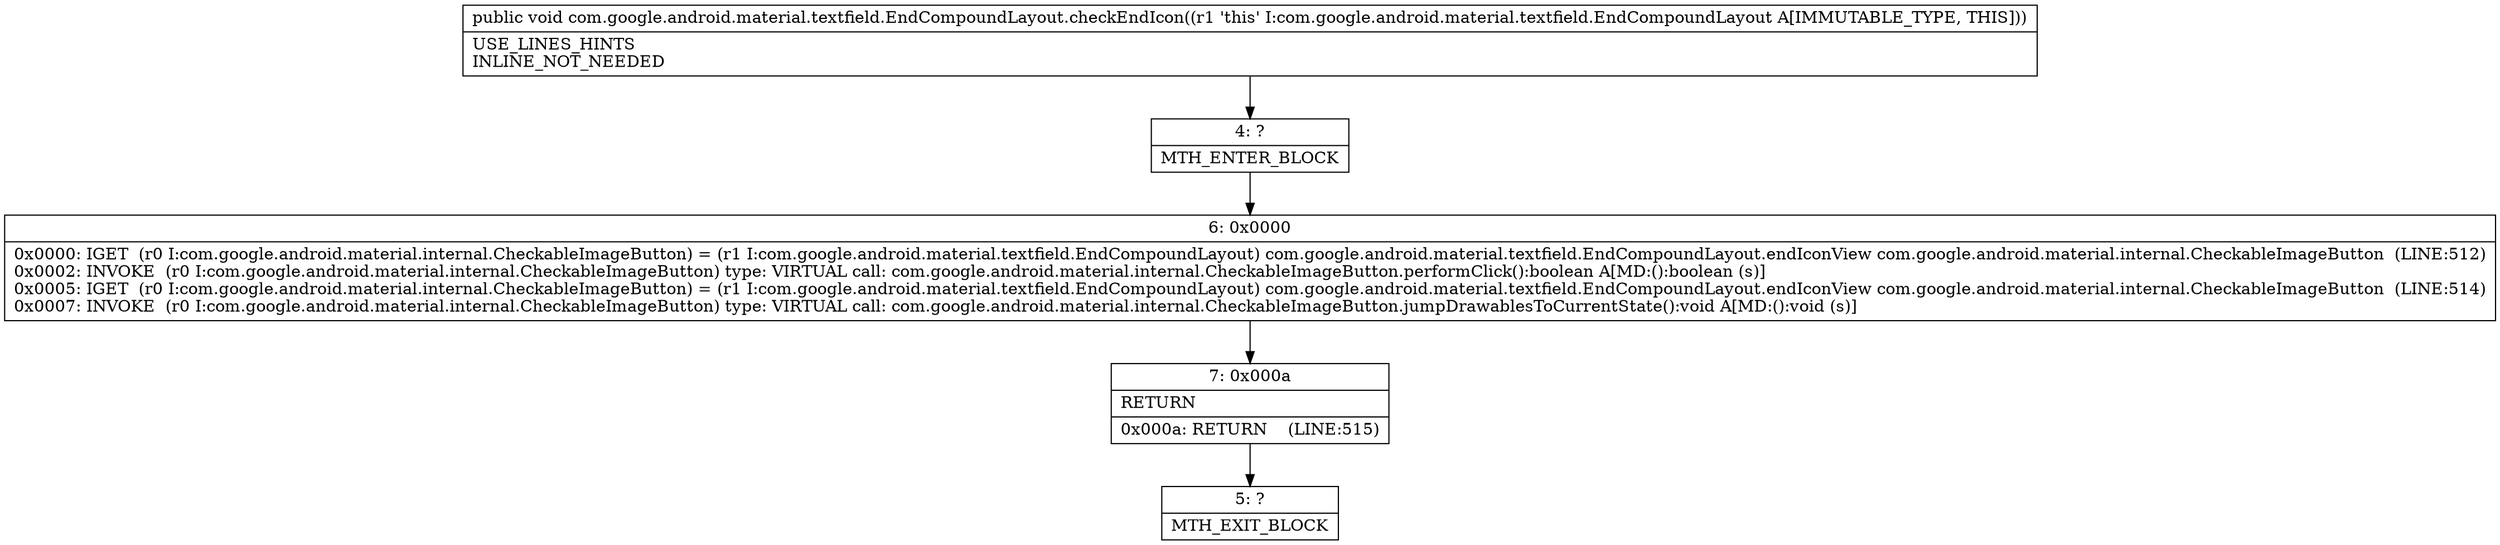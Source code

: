 digraph "CFG forcom.google.android.material.textfield.EndCompoundLayout.checkEndIcon()V" {
Node_4 [shape=record,label="{4\:\ ?|MTH_ENTER_BLOCK\l}"];
Node_6 [shape=record,label="{6\:\ 0x0000|0x0000: IGET  (r0 I:com.google.android.material.internal.CheckableImageButton) = (r1 I:com.google.android.material.textfield.EndCompoundLayout) com.google.android.material.textfield.EndCompoundLayout.endIconView com.google.android.material.internal.CheckableImageButton  (LINE:512)\l0x0002: INVOKE  (r0 I:com.google.android.material.internal.CheckableImageButton) type: VIRTUAL call: com.google.android.material.internal.CheckableImageButton.performClick():boolean A[MD:():boolean (s)]\l0x0005: IGET  (r0 I:com.google.android.material.internal.CheckableImageButton) = (r1 I:com.google.android.material.textfield.EndCompoundLayout) com.google.android.material.textfield.EndCompoundLayout.endIconView com.google.android.material.internal.CheckableImageButton  (LINE:514)\l0x0007: INVOKE  (r0 I:com.google.android.material.internal.CheckableImageButton) type: VIRTUAL call: com.google.android.material.internal.CheckableImageButton.jumpDrawablesToCurrentState():void A[MD:():void (s)]\l}"];
Node_7 [shape=record,label="{7\:\ 0x000a|RETURN\l|0x000a: RETURN    (LINE:515)\l}"];
Node_5 [shape=record,label="{5\:\ ?|MTH_EXIT_BLOCK\l}"];
MethodNode[shape=record,label="{public void com.google.android.material.textfield.EndCompoundLayout.checkEndIcon((r1 'this' I:com.google.android.material.textfield.EndCompoundLayout A[IMMUTABLE_TYPE, THIS]))  | USE_LINES_HINTS\lINLINE_NOT_NEEDED\l}"];
MethodNode -> Node_4;Node_4 -> Node_6;
Node_6 -> Node_7;
Node_7 -> Node_5;
}

